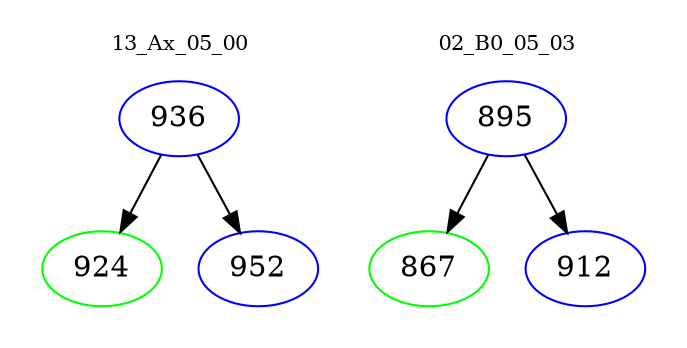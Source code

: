 digraph{
subgraph cluster_0 {
color = white
label = "13_Ax_05_00";
fontsize=10;
T0_936 [label="936", color="blue"]
T0_936 -> T0_924 [color="black"]
T0_924 [label="924", color="green"]
T0_936 -> T0_952 [color="black"]
T0_952 [label="952", color="blue"]
}
subgraph cluster_1 {
color = white
label = "02_B0_05_03";
fontsize=10;
T1_895 [label="895", color="blue"]
T1_895 -> T1_867 [color="black"]
T1_867 [label="867", color="green"]
T1_895 -> T1_912 [color="black"]
T1_912 [label="912", color="blue"]
}
}
